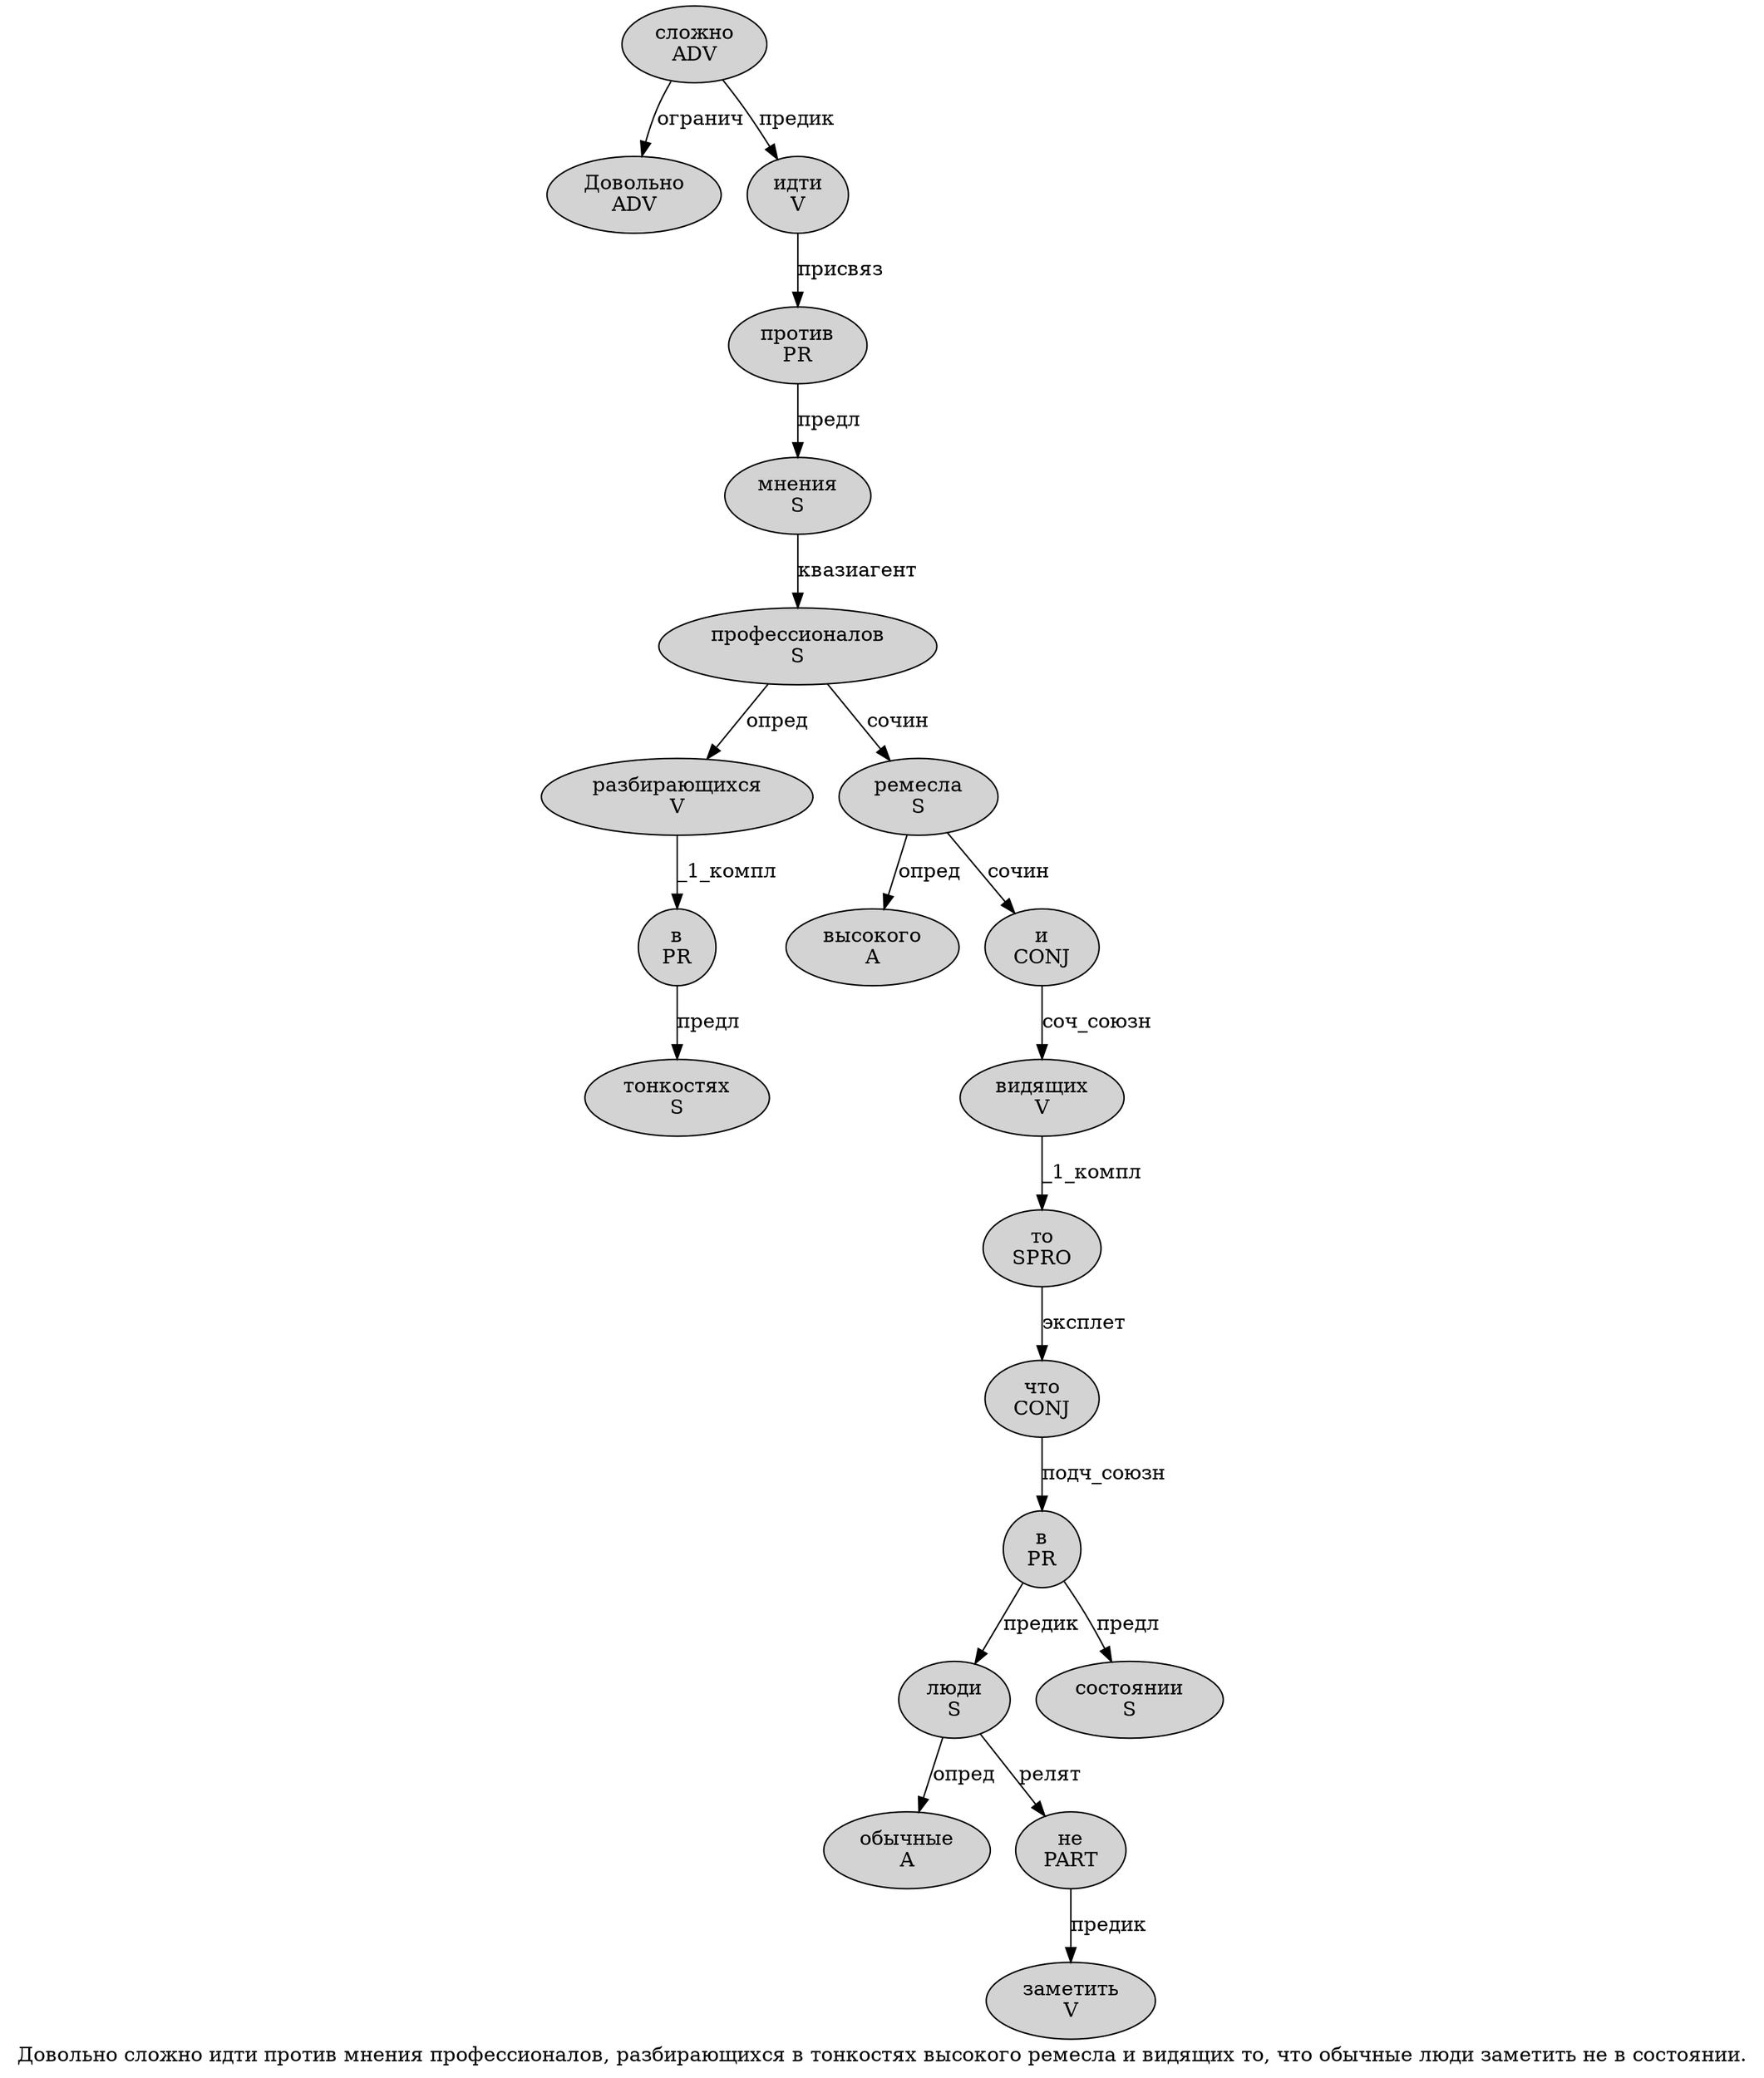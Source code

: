 digraph SENTENCE_2664 {
	graph [label="Довольно сложно идти против мнения профессионалов, разбирающихся в тонкостях высокого ремесла и видящих то, что обычные люди заметить не в состоянии."]
	node [style=filled]
		0 [label="Довольно
ADV" color="" fillcolor=lightgray penwidth=1 shape=ellipse]
		1 [label="сложно
ADV" color="" fillcolor=lightgray penwidth=1 shape=ellipse]
		2 [label="идти
V" color="" fillcolor=lightgray penwidth=1 shape=ellipse]
		3 [label="против
PR" color="" fillcolor=lightgray penwidth=1 shape=ellipse]
		4 [label="мнения
S" color="" fillcolor=lightgray penwidth=1 shape=ellipse]
		5 [label="профессионалов
S" color="" fillcolor=lightgray penwidth=1 shape=ellipse]
		7 [label="разбирающихся
V" color="" fillcolor=lightgray penwidth=1 shape=ellipse]
		8 [label="в
PR" color="" fillcolor=lightgray penwidth=1 shape=ellipse]
		9 [label="тонкостях
S" color="" fillcolor=lightgray penwidth=1 shape=ellipse]
		10 [label="высокого
A" color="" fillcolor=lightgray penwidth=1 shape=ellipse]
		11 [label="ремесла
S" color="" fillcolor=lightgray penwidth=1 shape=ellipse]
		12 [label="и
CONJ" color="" fillcolor=lightgray penwidth=1 shape=ellipse]
		13 [label="видящих
V" color="" fillcolor=lightgray penwidth=1 shape=ellipse]
		14 [label="то
SPRO" color="" fillcolor=lightgray penwidth=1 shape=ellipse]
		16 [label="что
CONJ" color="" fillcolor=lightgray penwidth=1 shape=ellipse]
		17 [label="обычные
A" color="" fillcolor=lightgray penwidth=1 shape=ellipse]
		18 [label="люди
S" color="" fillcolor=lightgray penwidth=1 shape=ellipse]
		19 [label="заметить
V" color="" fillcolor=lightgray penwidth=1 shape=ellipse]
		20 [label="не
PART" color="" fillcolor=lightgray penwidth=1 shape=ellipse]
		21 [label="в
PR" color="" fillcolor=lightgray penwidth=1 shape=ellipse]
		22 [label="состоянии
S" color="" fillcolor=lightgray penwidth=1 shape=ellipse]
			20 -> 19 [label="предик"]
			3 -> 4 [label="предл"]
			14 -> 16 [label="эксплет"]
			1 -> 0 [label="огранич"]
			1 -> 2 [label="предик"]
			7 -> 8 [label="_1_компл"]
			21 -> 18 [label="предик"]
			21 -> 22 [label="предл"]
			11 -> 10 [label="опред"]
			11 -> 12 [label="сочин"]
			5 -> 7 [label="опред"]
			5 -> 11 [label="сочин"]
			12 -> 13 [label="соч_союзн"]
			16 -> 21 [label="подч_союзн"]
			8 -> 9 [label="предл"]
			4 -> 5 [label="квазиагент"]
			18 -> 17 [label="опред"]
			18 -> 20 [label="релят"]
			2 -> 3 [label="присвяз"]
			13 -> 14 [label="_1_компл"]
}